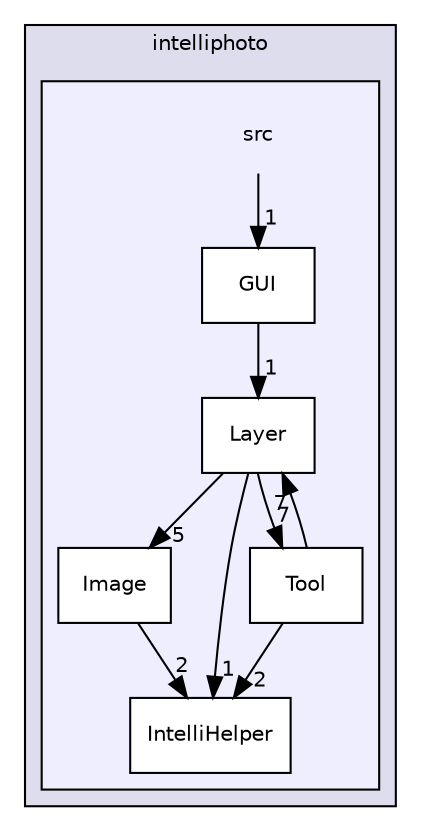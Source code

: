 digraph "intelliphoto/src" {
  compound=true
  node [ fontsize="10", fontname="Helvetica"];
  edge [ labelfontsize="10", labelfontname="Helvetica"];
  subgraph clusterdir_8db5f55022e7670536cbc9a6a1d6f01c {
    graph [ bgcolor="#ddddee", pencolor="black", label="intelliphoto" fontname="Helvetica", fontsize="10", URL="dir_8db5f55022e7670536cbc9a6a1d6f01c.html"]
  subgraph clusterdir_83a4347d11f2ba6343d546ab133722d2 {
    graph [ bgcolor="#eeeeff", pencolor="black", label="" URL="dir_83a4347d11f2ba6343d546ab133722d2.html"];
    dir_83a4347d11f2ba6343d546ab133722d2 [shape=plaintext label="src"];
    dir_5dabb14988a75c922e285f444641a133 [shape=box label="GUI" color="black" fillcolor="white" style="filled" URL="dir_5dabb14988a75c922e285f444641a133.html"];
    dir_544f9dcb748f922e4bb3be2540380bf2 [shape=box label="Image" color="black" fillcolor="white" style="filled" URL="dir_544f9dcb748f922e4bb3be2540380bf2.html"];
    dir_f50aa5156fe016a259583c412dbf440c [shape=box label="IntelliHelper" color="black" fillcolor="white" style="filled" URL="dir_f50aa5156fe016a259583c412dbf440c.html"];
    dir_e6d96184223881d115efa44ca0dfa844 [shape=box label="Layer" color="black" fillcolor="white" style="filled" URL="dir_e6d96184223881d115efa44ca0dfa844.html"];
    dir_941490de56ac122cf77df9922cbcc750 [shape=box label="Tool" color="black" fillcolor="white" style="filled" URL="dir_941490de56ac122cf77df9922cbcc750.html"];
  }
  }
  dir_544f9dcb748f922e4bb3be2540380bf2->dir_f50aa5156fe016a259583c412dbf440c [headlabel="2", labeldistance=1.5 headhref="dir_000003_000004.html"];
  dir_e6d96184223881d115efa44ca0dfa844->dir_544f9dcb748f922e4bb3be2540380bf2 [headlabel="5", labeldistance=1.5 headhref="dir_000006_000003.html"];
  dir_e6d96184223881d115efa44ca0dfa844->dir_f50aa5156fe016a259583c412dbf440c [headlabel="1", labeldistance=1.5 headhref="dir_000006_000004.html"];
  dir_e6d96184223881d115efa44ca0dfa844->dir_941490de56ac122cf77df9922cbcc750 [headlabel="7", labeldistance=1.5 headhref="dir_000006_000005.html"];
  dir_5dabb14988a75c922e285f444641a133->dir_e6d96184223881d115efa44ca0dfa844 [headlabel="1", labeldistance=1.5 headhref="dir_000002_000006.html"];
  dir_83a4347d11f2ba6343d546ab133722d2->dir_5dabb14988a75c922e285f444641a133 [headlabel="1", labeldistance=1.5 headhref="dir_000001_000002.html"];
  dir_941490de56ac122cf77df9922cbcc750->dir_e6d96184223881d115efa44ca0dfa844 [headlabel="7", labeldistance=1.5 headhref="dir_000005_000006.html"];
  dir_941490de56ac122cf77df9922cbcc750->dir_f50aa5156fe016a259583c412dbf440c [headlabel="2", labeldistance=1.5 headhref="dir_000005_000004.html"];
}
